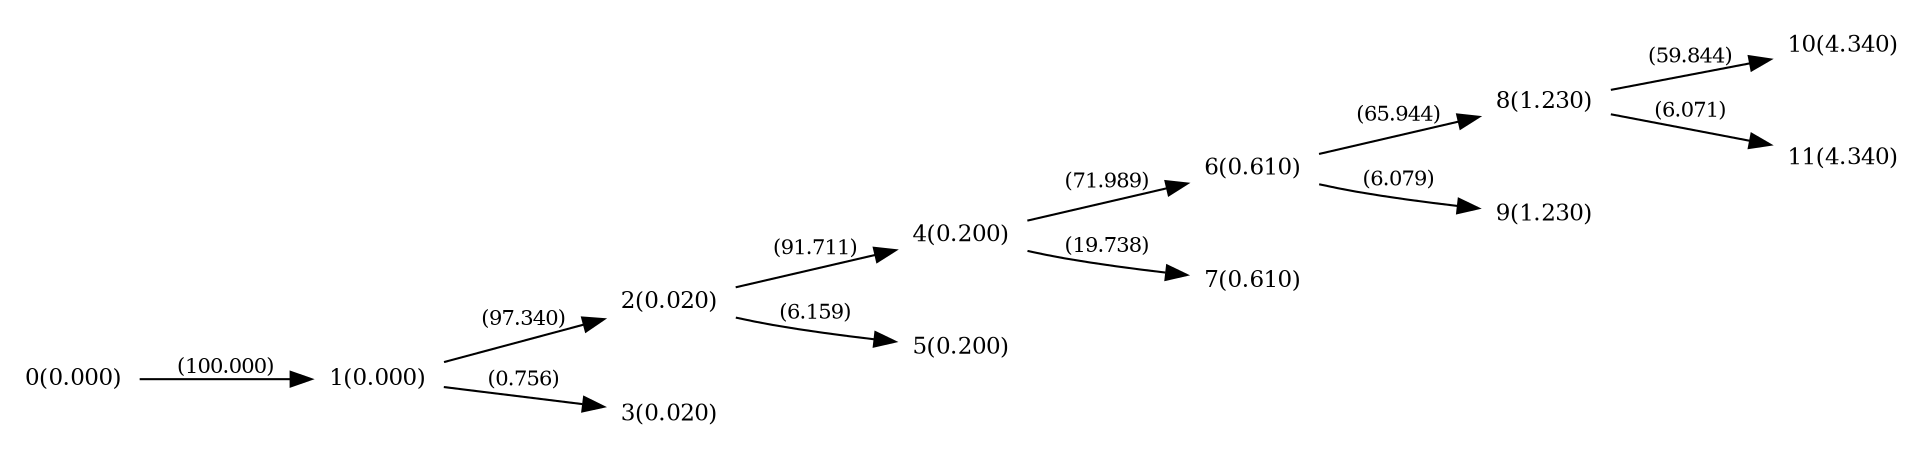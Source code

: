 digraph "graph" {

rankdir="LR";
node [shape=plaintext, fontsize=11];
edge [fontsize=10];

0 [label="0(0.000)"];
1 [label="1(0.000)"];
2 [label="2(0.020)"];
3 [label="3(0.020)"];
4 [label="4(0.200)"];
5 [label="5(0.200)"];
6 [label="6(0.610)"];
7 [label="7(0.610)"];
8 [label="8(1.230)"];
9 [label="9(1.230)"];
10 [label="10(4.340)"];
11 [label="11(4.340)"];

0->1 [label="(100.000)"];
1->2 [label="(97.340)"];
1->3 [label="(0.756)"];
2->4 [label="(91.711)"];
2->5 [label="(6.159)"];
4->6 [label="(71.989)"];
4->7 [label="(19.738)"];
6->8 [label="(65.944)"];
6->9 [label="(6.079)"];
8->10 [label="(59.844)"];
8->11 [label="(6.071)"];

}
